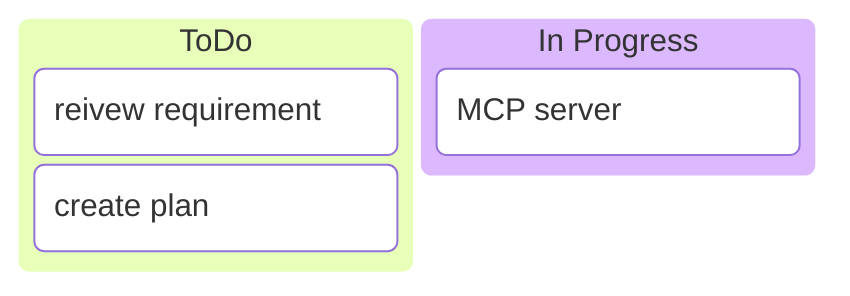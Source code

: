 kanban
    ToDo
        [reivew requirement]
        [create plan]
    In Progress
        [MCP server]